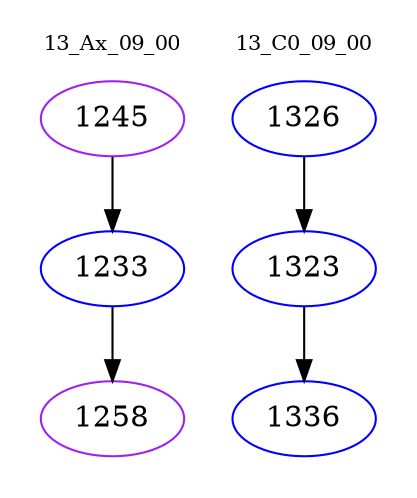 digraph{
subgraph cluster_0 {
color = white
label = "13_Ax_09_00";
fontsize=10;
T0_1245 [label="1245", color="purple"]
T0_1245 -> T0_1233 [color="black"]
T0_1233 [label="1233", color="blue"]
T0_1233 -> T0_1258 [color="black"]
T0_1258 [label="1258", color="purple"]
}
subgraph cluster_1 {
color = white
label = "13_C0_09_00";
fontsize=10;
T1_1326 [label="1326", color="blue"]
T1_1326 -> T1_1323 [color="black"]
T1_1323 [label="1323", color="blue"]
T1_1323 -> T1_1336 [color="black"]
T1_1336 [label="1336", color="blue"]
}
}
